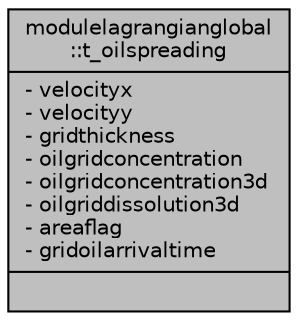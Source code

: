 digraph "modulelagrangianglobal::t_oilspreading"
{
 // LATEX_PDF_SIZE
  edge [fontname="Helvetica",fontsize="10",labelfontname="Helvetica",labelfontsize="10"];
  node [fontname="Helvetica",fontsize="10",shape=record];
  Node1 [label="{modulelagrangianglobal\l::t_oilspreading\n|- velocityx\l- velocityy\l- gridthickness\l- oilgridconcentration\l- oilgridconcentration3d\l- oilgriddissolution3d\l- areaflag\l- gridoilarrivaltime\l|}",height=0.2,width=0.4,color="black", fillcolor="grey75", style="filled", fontcolor="black",tooltip=" "];
}
